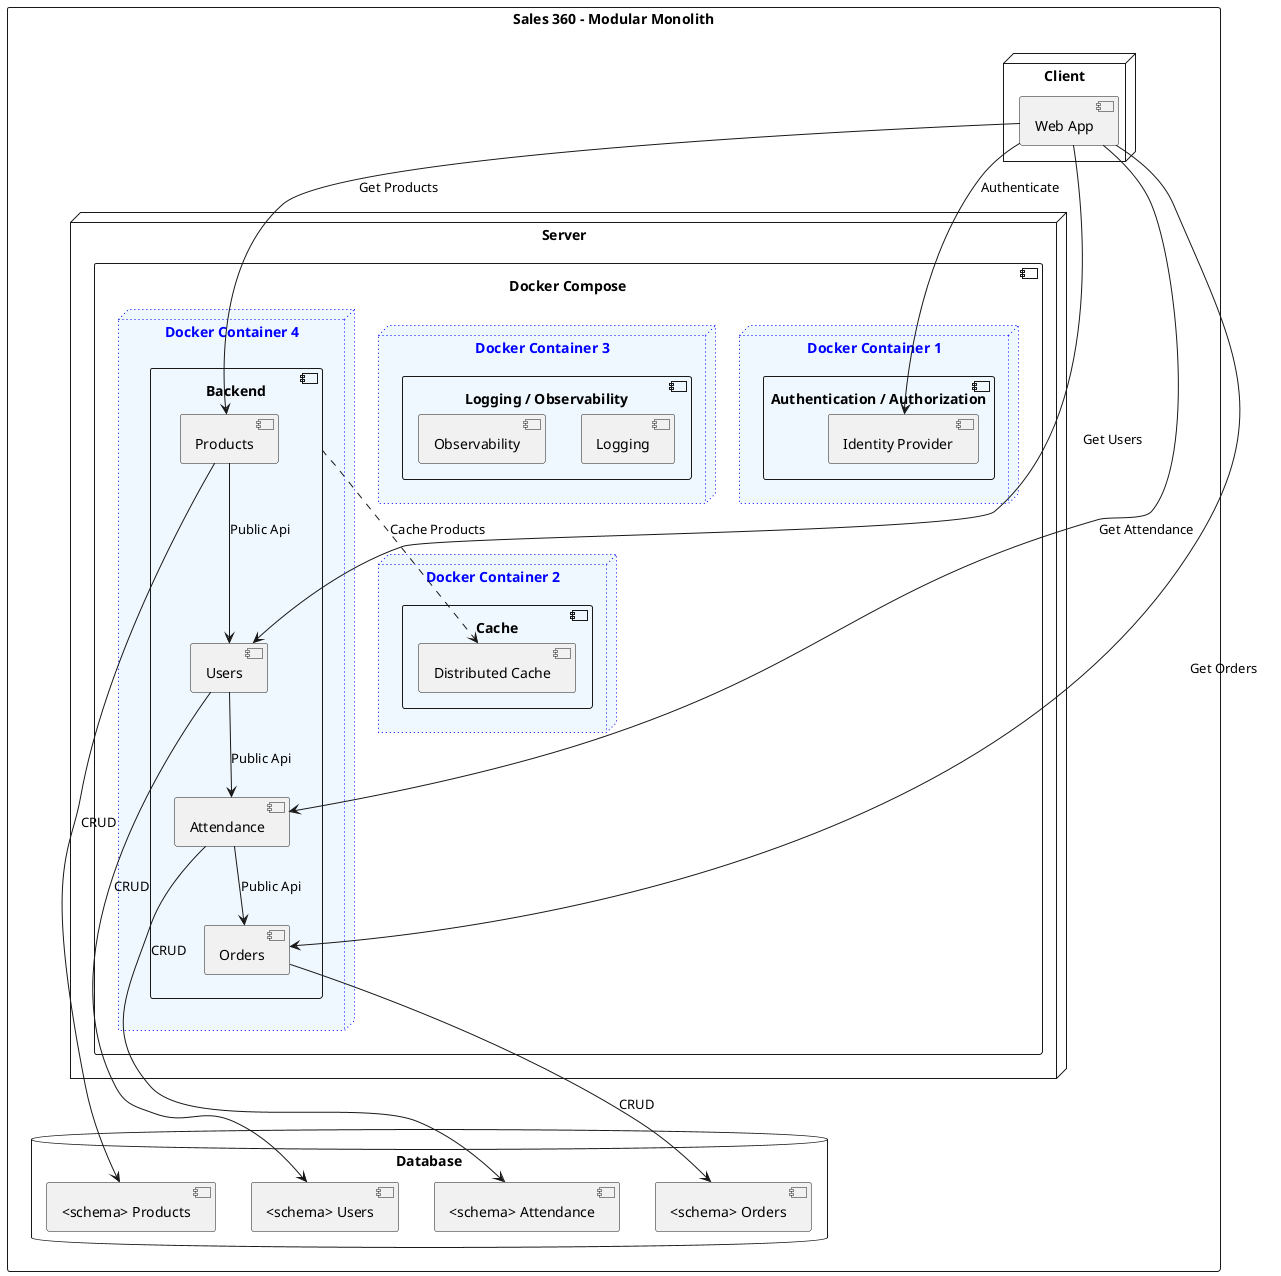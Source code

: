 @startuml modular_monolith_architecture
'skinparam linetype ortho
'!pragma layout smetana
'left to right direction

rectangle "Sales 360 - Modular Monolith" {
    node "Client" as Client_Node {
        [Web App] as WebApp_Client
    }
  
    database "Database" as Database_Node {
        database [<schema> Products] as Products_Database
        database [<schema> Users] as Users_Database
        database [<schema> Attendance] as Attendance_Database
        database [<schema> Orders] as Orders_Database
    }

  node "Server" as Server_Node {
    component "Docker Compose" as DockerCompose_Component {
        node "Docker Container 1" #aliceblue;line:blue;line.dotted;text:blue {    
            component "Authentication / Authorization" {
              [Identity Provider] as IdentityProvider_AuthenticationAuthorization
            }
        }
    
        node "Docker Container 2" #aliceblue;line:blue;line.dotted;text:blue {
            component "Cache" as Cache_Component {
              [Distributed Cache] as DistributedCache_Cache
            }
        }
        
        node "Docker Container 3" #aliceblue;line:blue;line.dotted;text:blue {
            component "Logging / Observability" as LoggingObservability_Component {
              [Logging] as Logging_LoggingObservability
              [Observability] as Observability_LoggingObservability
            }
        }
        
        node "Docker Container 4" #aliceblue;line:blue;line.dotted;text:blue {        
            component "Backend" as Backend_Component {
              [Products] as Products_Server
              [Users] as Users_Server
              [Attendance] as Attendance_Server
              [Orders] as Orders_Server
            }
        }
    }
}
  
' Client to Server
WebApp_Client --> IdentityProvider_AuthenticationAuthorization : "Authenticate"
WebApp_Client --> Products_Server : "Get Products"
WebApp_Client --> Users_Server : "Get Users"
WebApp_Client --> Attendance_Server : "Get Attendance"
WebApp_Client --> Orders_Server : "Get Orders"

' Server to Database
Products_Server --> Products_Database : "CRUD"
Users_Server --> Users_Database : "CRUD"
Attendance_Server --> Attendance_Database : "CRUD"
Orders_Server --> Orders_Database : "CRUD"

' Server Modules Communication
Products_Server --> Users_Server : "Public Api"
Users_Server --> Attendance_Server : "Public Api"
Attendance_Server --> Orders_Server : "Public Api"

' Server to Cache
Backend_Component -[Dashed]-> DistributedCache_Cache : "Cache Products"
}
@enduml
